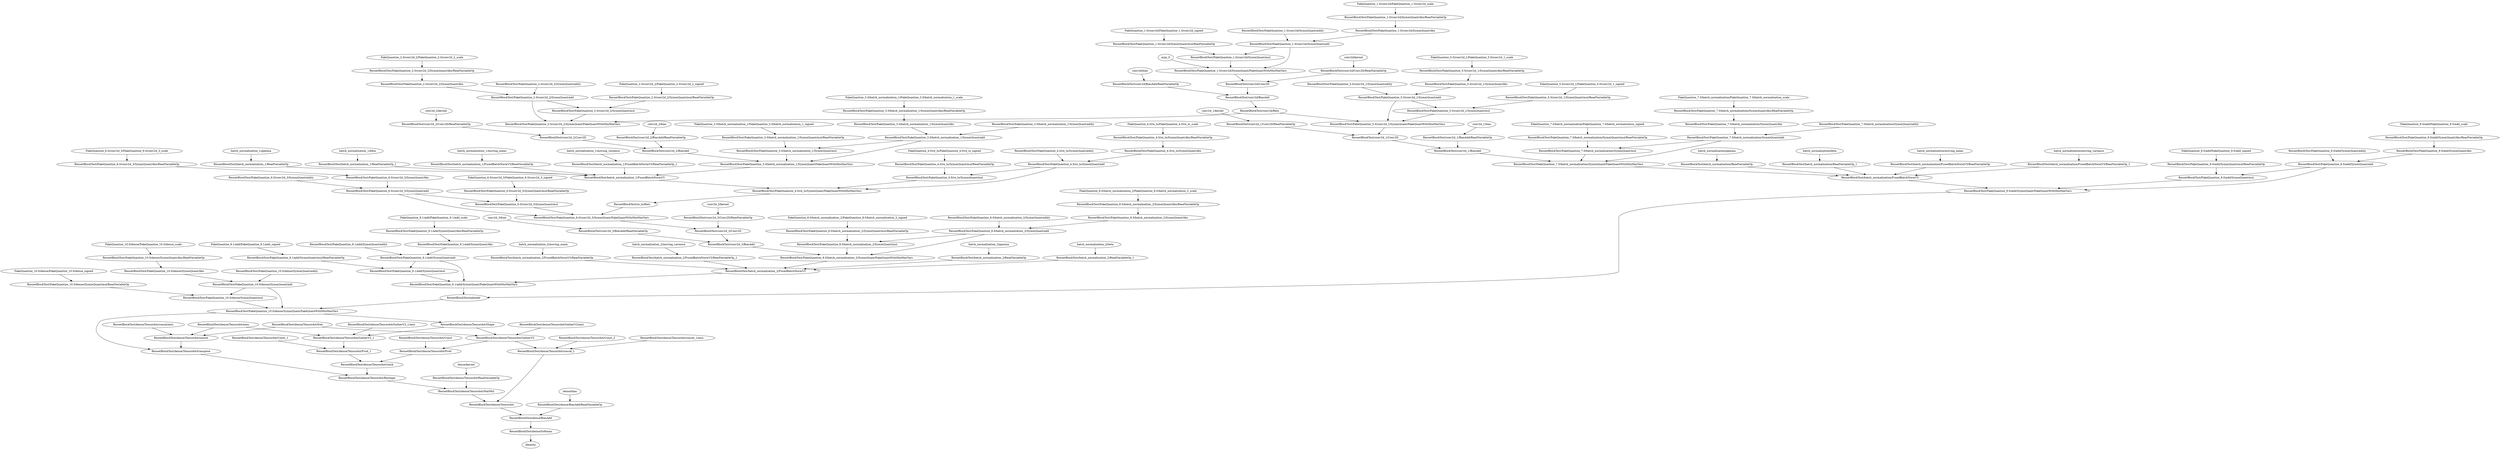 strict digraph  {
args_0 [op=Placeholder];
"FakeQuantize_1.0/conv2d/FakeQuantize_1.0/conv2d_scale" [op=Placeholder];
"ResnetBlockTest/FakeQuantize_1.0/conv2d/SymmQuant/Abs/ReadVariableOp" [op=ReadVariableOp];
"ResnetBlockTest/FakeQuantize_1.0/conv2d/SymmQuant/Abs" [op=Abs];
"ResnetBlockTest/FakeQuantize_1.0/conv2d/SymmQuant/add/y" [op=Const];
"ResnetBlockTest/FakeQuantize_1.0/conv2d/SymmQuant/add" [op=AddV2];
"FakeQuantize_1.0/conv2d/FakeQuantize_1.0/conv2d_signed" [op=Placeholder];
"ResnetBlockTest/FakeQuantize_1.0/conv2d/SymmQuant/mul/ReadVariableOp" [op=ReadVariableOp];
"ResnetBlockTest/FakeQuantize_1.0/conv2d/SymmQuant/mul" [op=Mul];
"ResnetBlockTest/FakeQuantize_1.0/conv2d/SymmQuant/FakeQuantWithMinMaxVars" [op=FakeQuantWithMinMaxVars];
"conv2d/kernel" [op=Placeholder];
"ResnetBlockTest/conv2d/Conv2D/ReadVariableOp" [op=ReadVariableOp];
"ResnetBlockTest/conv2d/Conv2D" [op=Conv2D];
"conv2d/bias" [op=Placeholder];
"ResnetBlockTest/conv2d/BiasAdd/ReadVariableOp" [op=ReadVariableOp];
"ResnetBlockTest/conv2d/BiasAdd" [op=BiasAdd];
"ResnetBlockTest/conv2d/Relu" [op=Relu];
"FakeQuantize_2.0/conv2d_2/FakeQuantize_2.0/conv2d_2_scale" [op=Placeholder];
"ResnetBlockTest/FakeQuantize_2.0/conv2d_2/SymmQuant/Abs/ReadVariableOp" [op=ReadVariableOp];
"ResnetBlockTest/FakeQuantize_2.0/conv2d_2/SymmQuant/Abs" [op=Abs];
"ResnetBlockTest/FakeQuantize_2.0/conv2d_2/SymmQuant/add/y" [op=Const];
"ResnetBlockTest/FakeQuantize_2.0/conv2d_2/SymmQuant/add" [op=AddV2];
"FakeQuantize_2.0/conv2d_2/FakeQuantize_2.0/conv2d_2_signed" [op=Placeholder];
"ResnetBlockTest/FakeQuantize_2.0/conv2d_2/SymmQuant/mul/ReadVariableOp" [op=ReadVariableOp];
"ResnetBlockTest/FakeQuantize_2.0/conv2d_2/SymmQuant/mul" [op=Mul];
"ResnetBlockTest/FakeQuantize_2.0/conv2d_2/SymmQuant/FakeQuantWithMinMaxVars" [op=FakeQuantWithMinMaxVars];
"conv2d_2/kernel" [op=Placeholder];
"ResnetBlockTest/conv2d_2/Conv2D/ReadVariableOp" [op=ReadVariableOp];
"ResnetBlockTest/conv2d_2/Conv2D" [op=Conv2D];
"conv2d_2/bias" [op=Placeholder];
"ResnetBlockTest/conv2d_2/BiasAdd/ReadVariableOp" [op=ReadVariableOp];
"ResnetBlockTest/conv2d_2/BiasAdd" [op=BiasAdd];
"FakeQuantize_3.0/batch_normalization_1/FakeQuantize_3.0/batch_normalization_1_scale" [op=Placeholder];
"ResnetBlockTest/FakeQuantize_3.0/batch_normalization_1/SymmQuant/Abs/ReadVariableOp" [op=ReadVariableOp];
"ResnetBlockTest/FakeQuantize_3.0/batch_normalization_1/SymmQuant/Abs" [op=Abs];
"ResnetBlockTest/FakeQuantize_3.0/batch_normalization_1/SymmQuant/add/y" [op=Const];
"ResnetBlockTest/FakeQuantize_3.0/batch_normalization_1/SymmQuant/add" [op=AddV2];
"FakeQuantize_3.0/batch_normalization_1/FakeQuantize_3.0/batch_normalization_1_signed" [op=Placeholder];
"ResnetBlockTest/FakeQuantize_3.0/batch_normalization_1/SymmQuant/mul/ReadVariableOp" [op=ReadVariableOp];
"ResnetBlockTest/FakeQuantize_3.0/batch_normalization_1/SymmQuant/mul" [op=Mul];
"ResnetBlockTest/FakeQuantize_3.0/batch_normalization_1/SymmQuant/FakeQuantWithMinMaxVars" [op=FakeQuantWithMinMaxVars];
"batch_normalization_1/gamma" [op=Placeholder];
"ResnetBlockTest/batch_normalization_1/ReadVariableOp" [op=ReadVariableOp];
"batch_normalization_1/beta" [op=Placeholder];
"ResnetBlockTest/batch_normalization_1/ReadVariableOp_1" [op=ReadVariableOp];
"batch_normalization_1/moving_mean" [op=Placeholder];
"ResnetBlockTest/batch_normalization_1/FusedBatchNormV3/ReadVariableOp" [op=ReadVariableOp];
"batch_normalization_1/moving_variance" [op=Placeholder];
"ResnetBlockTest/batch_normalization_1/FusedBatchNormV3/ReadVariableOp_1" [op=ReadVariableOp];
"ResnetBlockTest/batch_normalization_1/FusedBatchNormV3" [op=FusedBatchNormV3];
"FakeQuantize_4.0/re_lu/FakeQuantize_4.0/re_lu_scale" [op=Placeholder];
"ResnetBlockTest/FakeQuantize_4.0/re_lu/SymmQuant/Abs/ReadVariableOp" [op=ReadVariableOp];
"ResnetBlockTest/FakeQuantize_4.0/re_lu/SymmQuant/Abs" [op=Abs];
"ResnetBlockTest/FakeQuantize_4.0/re_lu/SymmQuant/add/y" [op=Const];
"ResnetBlockTest/FakeQuantize_4.0/re_lu/SymmQuant/add" [op=AddV2];
"FakeQuantize_4.0/re_lu/FakeQuantize_4.0/re_lu_signed" [op=Placeholder];
"ResnetBlockTest/FakeQuantize_4.0/re_lu/SymmQuant/mul/ReadVariableOp" [op=ReadVariableOp];
"ResnetBlockTest/FakeQuantize_4.0/re_lu/SymmQuant/mul" [op=Mul];
"ResnetBlockTest/FakeQuantize_4.0/re_lu/SymmQuant/FakeQuantWithMinMaxVars" [op=FakeQuantWithMinMaxVars];
"ResnetBlockTest/re_lu/Relu" [op=Relu];
"FakeQuantize_6.0/conv2d_3/FakeQuantize_6.0/conv2d_3_scale" [op=Placeholder];
"ResnetBlockTest/FakeQuantize_6.0/conv2d_3/SymmQuant/Abs/ReadVariableOp" [op=ReadVariableOp];
"ResnetBlockTest/FakeQuantize_6.0/conv2d_3/SymmQuant/Abs" [op=Abs];
"ResnetBlockTest/FakeQuantize_6.0/conv2d_3/SymmQuant/add/y" [op=Const];
"ResnetBlockTest/FakeQuantize_6.0/conv2d_3/SymmQuant/add" [op=AddV2];
"FakeQuantize_6.0/conv2d_3/FakeQuantize_6.0/conv2d_3_signed" [op=Placeholder];
"ResnetBlockTest/FakeQuantize_6.0/conv2d_3/SymmQuant/mul/ReadVariableOp" [op=ReadVariableOp];
"ResnetBlockTest/FakeQuantize_6.0/conv2d_3/SymmQuant/mul" [op=Mul];
"ResnetBlockTest/FakeQuantize_6.0/conv2d_3/SymmQuant/FakeQuantWithMinMaxVars" [op=FakeQuantWithMinMaxVars];
"FakeQuantize_5.0/conv2d_1/FakeQuantize_5.0/conv2d_1_scale" [op=Placeholder];
"ResnetBlockTest/FakeQuantize_5.0/conv2d_1/SymmQuant/Abs/ReadVariableOp" [op=ReadVariableOp];
"ResnetBlockTest/FakeQuantize_5.0/conv2d_1/SymmQuant/Abs" [op=Abs];
"ResnetBlockTest/FakeQuantize_5.0/conv2d_1/SymmQuant/add/y" [op=Const];
"ResnetBlockTest/FakeQuantize_5.0/conv2d_1/SymmQuant/add" [op=AddV2];
"FakeQuantize_5.0/conv2d_1/FakeQuantize_5.0/conv2d_1_signed" [op=Placeholder];
"ResnetBlockTest/FakeQuantize_5.0/conv2d_1/SymmQuant/mul/ReadVariableOp" [op=ReadVariableOp];
"ResnetBlockTest/FakeQuantize_5.0/conv2d_1/SymmQuant/mul" [op=Mul];
"ResnetBlockTest/FakeQuantize_5.0/conv2d_1/SymmQuant/FakeQuantWithMinMaxVars" [op=FakeQuantWithMinMaxVars];
"conv2d_3/kernel" [op=Placeholder];
"ResnetBlockTest/conv2d_3/Conv2D/ReadVariableOp" [op=ReadVariableOp];
"ResnetBlockTest/conv2d_3/Conv2D" [op=Conv2D];
"conv2d_3/bias" [op=Placeholder];
"ResnetBlockTest/conv2d_3/BiasAdd/ReadVariableOp" [op=ReadVariableOp];
"ResnetBlockTest/conv2d_3/BiasAdd" [op=BiasAdd];
"conv2d_1/kernel" [op=Placeholder];
"ResnetBlockTest/conv2d_1/Conv2D/ReadVariableOp" [op=ReadVariableOp];
"ResnetBlockTest/conv2d_1/Conv2D" [op=Conv2D];
"conv2d_1/bias" [op=Placeholder];
"ResnetBlockTest/conv2d_1/BiasAdd/ReadVariableOp" [op=ReadVariableOp];
"ResnetBlockTest/conv2d_1/BiasAdd" [op=BiasAdd];
"FakeQuantize_8.0/batch_normalization_2/FakeQuantize_8.0/batch_normalization_2_scale" [op=Placeholder];
"ResnetBlockTest/FakeQuantize_8.0/batch_normalization_2/SymmQuant/Abs/ReadVariableOp" [op=ReadVariableOp];
"ResnetBlockTest/FakeQuantize_8.0/batch_normalization_2/SymmQuant/Abs" [op=Abs];
"ResnetBlockTest/FakeQuantize_8.0/batch_normalization_2/SymmQuant/add/y" [op=Const];
"ResnetBlockTest/FakeQuantize_8.0/batch_normalization_2/SymmQuant/add" [op=AddV2];
"FakeQuantize_8.0/batch_normalization_2/FakeQuantize_8.0/batch_normalization_2_signed" [op=Placeholder];
"ResnetBlockTest/FakeQuantize_8.0/batch_normalization_2/SymmQuant/mul/ReadVariableOp" [op=ReadVariableOp];
"ResnetBlockTest/FakeQuantize_8.0/batch_normalization_2/SymmQuant/mul" [op=Mul];
"ResnetBlockTest/FakeQuantize_8.0/batch_normalization_2/SymmQuant/FakeQuantWithMinMaxVars" [op=FakeQuantWithMinMaxVars];
"FakeQuantize_7.0/batch_normalization/FakeQuantize_7.0/batch_normalization_scale" [op=Placeholder];
"ResnetBlockTest/FakeQuantize_7.0/batch_normalization/SymmQuant/Abs/ReadVariableOp" [op=ReadVariableOp];
"ResnetBlockTest/FakeQuantize_7.0/batch_normalization/SymmQuant/Abs" [op=Abs];
"ResnetBlockTest/FakeQuantize_7.0/batch_normalization/SymmQuant/add/y" [op=Const];
"ResnetBlockTest/FakeQuantize_7.0/batch_normalization/SymmQuant/add" [op=AddV2];
"FakeQuantize_7.0/batch_normalization/FakeQuantize_7.0/batch_normalization_signed" [op=Placeholder];
"ResnetBlockTest/FakeQuantize_7.0/batch_normalization/SymmQuant/mul/ReadVariableOp" [op=ReadVariableOp];
"ResnetBlockTest/FakeQuantize_7.0/batch_normalization/SymmQuant/mul" [op=Mul];
"ResnetBlockTest/FakeQuantize_7.0/batch_normalization/SymmQuant/FakeQuantWithMinMaxVars" [op=FakeQuantWithMinMaxVars];
"batch_normalization_2/gamma" [op=Placeholder];
"ResnetBlockTest/batch_normalization_2/ReadVariableOp" [op=ReadVariableOp];
"batch_normalization_2/beta" [op=Placeholder];
"ResnetBlockTest/batch_normalization_2/ReadVariableOp_1" [op=ReadVariableOp];
"batch_normalization_2/moving_mean" [op=Placeholder];
"ResnetBlockTest/batch_normalization_2/FusedBatchNormV3/ReadVariableOp" [op=ReadVariableOp];
"batch_normalization_2/moving_variance" [op=Placeholder];
"ResnetBlockTest/batch_normalization_2/FusedBatchNormV3/ReadVariableOp_1" [op=ReadVariableOp];
"ResnetBlockTest/batch_normalization_2/FusedBatchNormV3" [op=FusedBatchNormV3];
"batch_normalization/gamma" [op=Placeholder];
"ResnetBlockTest/batch_normalization/ReadVariableOp" [op=ReadVariableOp];
"batch_normalization/beta" [op=Placeholder];
"ResnetBlockTest/batch_normalization/ReadVariableOp_1" [op=ReadVariableOp];
"batch_normalization/moving_mean" [op=Placeholder];
"ResnetBlockTest/batch_normalization/FusedBatchNormV3/ReadVariableOp" [op=ReadVariableOp];
"batch_normalization/moving_variance" [op=Placeholder];
"ResnetBlockTest/batch_normalization/FusedBatchNormV3/ReadVariableOp_1" [op=ReadVariableOp];
"ResnetBlockTest/batch_normalization/FusedBatchNormV3" [op=FusedBatchNormV3];
"FakeQuantize_9.0/add/FakeQuantize_9.0/add_scale" [op=Placeholder];
"ResnetBlockTest/FakeQuantize_9.0/add/SymmQuant/Abs/ReadVariableOp" [op=ReadVariableOp];
"ResnetBlockTest/FakeQuantize_9.0/add/SymmQuant/Abs" [op=Abs];
"ResnetBlockTest/FakeQuantize_9.0/add/SymmQuant/add/y" [op=Const];
"ResnetBlockTest/FakeQuantize_9.0/add/SymmQuant/add" [op=AddV2];
"FakeQuantize_9.0/add/FakeQuantize_9.0/add_signed" [op=Placeholder];
"ResnetBlockTest/FakeQuantize_9.0/add/SymmQuant/mul/ReadVariableOp" [op=ReadVariableOp];
"ResnetBlockTest/FakeQuantize_9.0/add/SymmQuant/mul" [op=Mul];
"ResnetBlockTest/FakeQuantize_9.0/add/SymmQuant/FakeQuantWithMinMaxVars" [op=FakeQuantWithMinMaxVars];
"FakeQuantize_9.1/add/FakeQuantize_9.1/add_scale" [op=Placeholder];
"ResnetBlockTest/FakeQuantize_9.1/add/SymmQuant/Abs/ReadVariableOp" [op=ReadVariableOp];
"ResnetBlockTest/FakeQuantize_9.1/add/SymmQuant/Abs" [op=Abs];
"ResnetBlockTest/FakeQuantize_9.1/add/SymmQuant/add/y" [op=Const];
"ResnetBlockTest/FakeQuantize_9.1/add/SymmQuant/add" [op=AddV2];
"FakeQuantize_9.1/add/FakeQuantize_9.1/add_signed" [op=Placeholder];
"ResnetBlockTest/FakeQuantize_9.1/add/SymmQuant/mul/ReadVariableOp" [op=ReadVariableOp];
"ResnetBlockTest/FakeQuantize_9.1/add/SymmQuant/mul" [op=Mul];
"ResnetBlockTest/FakeQuantize_9.1/add/SymmQuant/FakeQuantWithMinMaxVars" [op=FakeQuantWithMinMaxVars];
"ResnetBlockTest/add/add" [op=AddV2];
"FakeQuantize_10.0/dense/FakeQuantize_10.0/dense_scale" [op=Placeholder];
"ResnetBlockTest/FakeQuantize_10.0/dense/SymmQuant/Abs/ReadVariableOp" [op=ReadVariableOp];
"ResnetBlockTest/FakeQuantize_10.0/dense/SymmQuant/Abs" [op=Abs];
"ResnetBlockTest/FakeQuantize_10.0/dense/SymmQuant/add/y" [op=Const];
"ResnetBlockTest/FakeQuantize_10.0/dense/SymmQuant/add" [op=AddV2];
"FakeQuantize_10.0/dense/FakeQuantize_10.0/dense_signed" [op=Placeholder];
"ResnetBlockTest/FakeQuantize_10.0/dense/SymmQuant/mul/ReadVariableOp" [op=ReadVariableOp];
"ResnetBlockTest/FakeQuantize_10.0/dense/SymmQuant/mul" [op=Mul];
"ResnetBlockTest/FakeQuantize_10.0/dense/SymmQuant/FakeQuantWithMinMaxVars" [op=FakeQuantWithMinMaxVars];
"dense/kernel" [op=Placeholder];
"ResnetBlockTest/dense/Tensordot/ReadVariableOp" [op=ReadVariableOp];
"ResnetBlockTest/dense/Tensordot/axes" [op=Const];
"ResnetBlockTest/dense/Tensordot/free" [op=Const];
"ResnetBlockTest/dense/Tensordot/Shape" [op=Shape];
"ResnetBlockTest/dense/Tensordot/GatherV2/axis" [op=Const];
"ResnetBlockTest/dense/Tensordot/GatherV2" [op=GatherV2];
"ResnetBlockTest/dense/Tensordot/GatherV2_1/axis" [op=Const];
"ResnetBlockTest/dense/Tensordot/GatherV2_1" [op=GatherV2];
"ResnetBlockTest/dense/Tensordot/Const" [op=Const];
"ResnetBlockTest/dense/Tensordot/Prod" [op=Prod];
"ResnetBlockTest/dense/Tensordot/Const_1" [op=Const];
"ResnetBlockTest/dense/Tensordot/Prod_1" [op=Prod];
"ResnetBlockTest/dense/Tensordot/concat/axis" [op=Const];
"ResnetBlockTest/dense/Tensordot/concat" [op=ConcatV2];
"ResnetBlockTest/dense/Tensordot/stack" [op=Pack];
"ResnetBlockTest/dense/Tensordot/transpose" [op=Transpose];
"ResnetBlockTest/dense/Tensordot/Reshape" [op=Reshape];
"ResnetBlockTest/dense/Tensordot/MatMul" [op=MatMul];
"ResnetBlockTest/dense/Tensordot/Const_2" [op=Const];
"ResnetBlockTest/dense/Tensordot/concat_1/axis" [op=Const];
"ResnetBlockTest/dense/Tensordot/concat_1" [op=ConcatV2];
"ResnetBlockTest/dense/Tensordot" [op=Reshape];
"dense/bias" [op=Placeholder];
"ResnetBlockTest/dense/BiasAdd/ReadVariableOp" [op=ReadVariableOp];
"ResnetBlockTest/dense/BiasAdd" [op=BiasAdd];
"ResnetBlockTest/dense/Softmax" [op=Softmax];
Identity [op=Identity];
args_0 -> "ResnetBlockTest/FakeQuantize_1.0/conv2d/SymmQuant/FakeQuantWithMinMaxVars";
"FakeQuantize_1.0/conv2d/FakeQuantize_1.0/conv2d_scale" -> "ResnetBlockTest/FakeQuantize_1.0/conv2d/SymmQuant/Abs/ReadVariableOp";
"ResnetBlockTest/FakeQuantize_1.0/conv2d/SymmQuant/Abs/ReadVariableOp" -> "ResnetBlockTest/FakeQuantize_1.0/conv2d/SymmQuant/Abs";
"ResnetBlockTest/FakeQuantize_1.0/conv2d/SymmQuant/Abs" -> "ResnetBlockTest/FakeQuantize_1.0/conv2d/SymmQuant/add";
"ResnetBlockTest/FakeQuantize_1.0/conv2d/SymmQuant/add/y" -> "ResnetBlockTest/FakeQuantize_1.0/conv2d/SymmQuant/add";
"ResnetBlockTest/FakeQuantize_1.0/conv2d/SymmQuant/add" -> "ResnetBlockTest/FakeQuantize_1.0/conv2d/SymmQuant/mul";
"ResnetBlockTest/FakeQuantize_1.0/conv2d/SymmQuant/add" -> "ResnetBlockTest/FakeQuantize_1.0/conv2d/SymmQuant/FakeQuantWithMinMaxVars";
"FakeQuantize_1.0/conv2d/FakeQuantize_1.0/conv2d_signed" -> "ResnetBlockTest/FakeQuantize_1.0/conv2d/SymmQuant/mul/ReadVariableOp";
"ResnetBlockTest/FakeQuantize_1.0/conv2d/SymmQuant/mul/ReadVariableOp" -> "ResnetBlockTest/FakeQuantize_1.0/conv2d/SymmQuant/mul";
"ResnetBlockTest/FakeQuantize_1.0/conv2d/SymmQuant/mul" -> "ResnetBlockTest/FakeQuantize_1.0/conv2d/SymmQuant/FakeQuantWithMinMaxVars";
"ResnetBlockTest/FakeQuantize_1.0/conv2d/SymmQuant/FakeQuantWithMinMaxVars" -> "ResnetBlockTest/conv2d/Conv2D";
"conv2d/kernel" -> "ResnetBlockTest/conv2d/Conv2D/ReadVariableOp";
"ResnetBlockTest/conv2d/Conv2D/ReadVariableOp" -> "ResnetBlockTest/conv2d/Conv2D";
"ResnetBlockTest/conv2d/Conv2D" -> "ResnetBlockTest/conv2d/BiasAdd";
"conv2d/bias" -> "ResnetBlockTest/conv2d/BiasAdd/ReadVariableOp";
"ResnetBlockTest/conv2d/BiasAdd/ReadVariableOp" -> "ResnetBlockTest/conv2d/BiasAdd";
"ResnetBlockTest/conv2d/BiasAdd" -> "ResnetBlockTest/conv2d/Relu";
"ResnetBlockTest/conv2d/Relu" -> "ResnetBlockTest/FakeQuantize_2.0/conv2d_2/SymmQuant/FakeQuantWithMinMaxVars";
"ResnetBlockTest/conv2d/Relu" -> "ResnetBlockTest/FakeQuantize_5.0/conv2d_1/SymmQuant/FakeQuantWithMinMaxVars";
"FakeQuantize_2.0/conv2d_2/FakeQuantize_2.0/conv2d_2_scale" -> "ResnetBlockTest/FakeQuantize_2.0/conv2d_2/SymmQuant/Abs/ReadVariableOp";
"ResnetBlockTest/FakeQuantize_2.0/conv2d_2/SymmQuant/Abs/ReadVariableOp" -> "ResnetBlockTest/FakeQuantize_2.0/conv2d_2/SymmQuant/Abs";
"ResnetBlockTest/FakeQuantize_2.0/conv2d_2/SymmQuant/Abs" -> "ResnetBlockTest/FakeQuantize_2.0/conv2d_2/SymmQuant/add";
"ResnetBlockTest/FakeQuantize_2.0/conv2d_2/SymmQuant/add/y" -> "ResnetBlockTest/FakeQuantize_2.0/conv2d_2/SymmQuant/add";
"ResnetBlockTest/FakeQuantize_2.0/conv2d_2/SymmQuant/add" -> "ResnetBlockTest/FakeQuantize_2.0/conv2d_2/SymmQuant/mul";
"ResnetBlockTest/FakeQuantize_2.0/conv2d_2/SymmQuant/add" -> "ResnetBlockTest/FakeQuantize_2.0/conv2d_2/SymmQuant/FakeQuantWithMinMaxVars";
"FakeQuantize_2.0/conv2d_2/FakeQuantize_2.0/conv2d_2_signed" -> "ResnetBlockTest/FakeQuantize_2.0/conv2d_2/SymmQuant/mul/ReadVariableOp";
"ResnetBlockTest/FakeQuantize_2.0/conv2d_2/SymmQuant/mul/ReadVariableOp" -> "ResnetBlockTest/FakeQuantize_2.0/conv2d_2/SymmQuant/mul";
"ResnetBlockTest/FakeQuantize_2.0/conv2d_2/SymmQuant/mul" -> "ResnetBlockTest/FakeQuantize_2.0/conv2d_2/SymmQuant/FakeQuantWithMinMaxVars";
"ResnetBlockTest/FakeQuantize_2.0/conv2d_2/SymmQuant/FakeQuantWithMinMaxVars" -> "ResnetBlockTest/conv2d_2/Conv2D";
"conv2d_2/kernel" -> "ResnetBlockTest/conv2d_2/Conv2D/ReadVariableOp";
"ResnetBlockTest/conv2d_2/Conv2D/ReadVariableOp" -> "ResnetBlockTest/conv2d_2/Conv2D";
"ResnetBlockTest/conv2d_2/Conv2D" -> "ResnetBlockTest/conv2d_2/BiasAdd";
"conv2d_2/bias" -> "ResnetBlockTest/conv2d_2/BiasAdd/ReadVariableOp";
"ResnetBlockTest/conv2d_2/BiasAdd/ReadVariableOp" -> "ResnetBlockTest/conv2d_2/BiasAdd";
"ResnetBlockTest/conv2d_2/BiasAdd" -> "ResnetBlockTest/FakeQuantize_3.0/batch_normalization_1/SymmQuant/FakeQuantWithMinMaxVars";
"FakeQuantize_3.0/batch_normalization_1/FakeQuantize_3.0/batch_normalization_1_scale" -> "ResnetBlockTest/FakeQuantize_3.0/batch_normalization_1/SymmQuant/Abs/ReadVariableOp";
"ResnetBlockTest/FakeQuantize_3.0/batch_normalization_1/SymmQuant/Abs/ReadVariableOp" -> "ResnetBlockTest/FakeQuantize_3.0/batch_normalization_1/SymmQuant/Abs";
"ResnetBlockTest/FakeQuantize_3.0/batch_normalization_1/SymmQuant/Abs" -> "ResnetBlockTest/FakeQuantize_3.0/batch_normalization_1/SymmQuant/add";
"ResnetBlockTest/FakeQuantize_3.0/batch_normalization_1/SymmQuant/add/y" -> "ResnetBlockTest/FakeQuantize_3.0/batch_normalization_1/SymmQuant/add";
"ResnetBlockTest/FakeQuantize_3.0/batch_normalization_1/SymmQuant/add" -> "ResnetBlockTest/FakeQuantize_3.0/batch_normalization_1/SymmQuant/mul";
"ResnetBlockTest/FakeQuantize_3.0/batch_normalization_1/SymmQuant/add" -> "ResnetBlockTest/FakeQuantize_3.0/batch_normalization_1/SymmQuant/FakeQuantWithMinMaxVars";
"FakeQuantize_3.0/batch_normalization_1/FakeQuantize_3.0/batch_normalization_1_signed" -> "ResnetBlockTest/FakeQuantize_3.0/batch_normalization_1/SymmQuant/mul/ReadVariableOp";
"ResnetBlockTest/FakeQuantize_3.0/batch_normalization_1/SymmQuant/mul/ReadVariableOp" -> "ResnetBlockTest/FakeQuantize_3.0/batch_normalization_1/SymmQuant/mul";
"ResnetBlockTest/FakeQuantize_3.0/batch_normalization_1/SymmQuant/mul" -> "ResnetBlockTest/FakeQuantize_3.0/batch_normalization_1/SymmQuant/FakeQuantWithMinMaxVars";
"ResnetBlockTest/FakeQuantize_3.0/batch_normalization_1/SymmQuant/FakeQuantWithMinMaxVars" -> "ResnetBlockTest/batch_normalization_1/FusedBatchNormV3";
"batch_normalization_1/gamma" -> "ResnetBlockTest/batch_normalization_1/ReadVariableOp";
"ResnetBlockTest/batch_normalization_1/ReadVariableOp" -> "ResnetBlockTest/batch_normalization_1/FusedBatchNormV3";
"batch_normalization_1/beta" -> "ResnetBlockTest/batch_normalization_1/ReadVariableOp_1";
"ResnetBlockTest/batch_normalization_1/ReadVariableOp_1" -> "ResnetBlockTest/batch_normalization_1/FusedBatchNormV3";
"batch_normalization_1/moving_mean" -> "ResnetBlockTest/batch_normalization_1/FusedBatchNormV3/ReadVariableOp";
"ResnetBlockTest/batch_normalization_1/FusedBatchNormV3/ReadVariableOp" -> "ResnetBlockTest/batch_normalization_1/FusedBatchNormV3";
"batch_normalization_1/moving_variance" -> "ResnetBlockTest/batch_normalization_1/FusedBatchNormV3/ReadVariableOp_1";
"ResnetBlockTest/batch_normalization_1/FusedBatchNormV3/ReadVariableOp_1" -> "ResnetBlockTest/batch_normalization_1/FusedBatchNormV3";
"ResnetBlockTest/batch_normalization_1/FusedBatchNormV3" -> "ResnetBlockTest/FakeQuantize_4.0/re_lu/SymmQuant/FakeQuantWithMinMaxVars";
"FakeQuantize_4.0/re_lu/FakeQuantize_4.0/re_lu_scale" -> "ResnetBlockTest/FakeQuantize_4.0/re_lu/SymmQuant/Abs/ReadVariableOp";
"ResnetBlockTest/FakeQuantize_4.0/re_lu/SymmQuant/Abs/ReadVariableOp" -> "ResnetBlockTest/FakeQuantize_4.0/re_lu/SymmQuant/Abs";
"ResnetBlockTest/FakeQuantize_4.0/re_lu/SymmQuant/Abs" -> "ResnetBlockTest/FakeQuantize_4.0/re_lu/SymmQuant/add";
"ResnetBlockTest/FakeQuantize_4.0/re_lu/SymmQuant/add/y" -> "ResnetBlockTest/FakeQuantize_4.0/re_lu/SymmQuant/add";
"ResnetBlockTest/FakeQuantize_4.0/re_lu/SymmQuant/add" -> "ResnetBlockTest/FakeQuantize_4.0/re_lu/SymmQuant/mul";
"ResnetBlockTest/FakeQuantize_4.0/re_lu/SymmQuant/add" -> "ResnetBlockTest/FakeQuantize_4.0/re_lu/SymmQuant/FakeQuantWithMinMaxVars";
"FakeQuantize_4.0/re_lu/FakeQuantize_4.0/re_lu_signed" -> "ResnetBlockTest/FakeQuantize_4.0/re_lu/SymmQuant/mul/ReadVariableOp";
"ResnetBlockTest/FakeQuantize_4.0/re_lu/SymmQuant/mul/ReadVariableOp" -> "ResnetBlockTest/FakeQuantize_4.0/re_lu/SymmQuant/mul";
"ResnetBlockTest/FakeQuantize_4.0/re_lu/SymmQuant/mul" -> "ResnetBlockTest/FakeQuantize_4.0/re_lu/SymmQuant/FakeQuantWithMinMaxVars";
"ResnetBlockTest/FakeQuantize_4.0/re_lu/SymmQuant/FakeQuantWithMinMaxVars" -> "ResnetBlockTest/re_lu/Relu";
"ResnetBlockTest/re_lu/Relu" -> "ResnetBlockTest/FakeQuantize_6.0/conv2d_3/SymmQuant/FakeQuantWithMinMaxVars";
"FakeQuantize_6.0/conv2d_3/FakeQuantize_6.0/conv2d_3_scale" -> "ResnetBlockTest/FakeQuantize_6.0/conv2d_3/SymmQuant/Abs/ReadVariableOp";
"ResnetBlockTest/FakeQuantize_6.0/conv2d_3/SymmQuant/Abs/ReadVariableOp" -> "ResnetBlockTest/FakeQuantize_6.0/conv2d_3/SymmQuant/Abs";
"ResnetBlockTest/FakeQuantize_6.0/conv2d_3/SymmQuant/Abs" -> "ResnetBlockTest/FakeQuantize_6.0/conv2d_3/SymmQuant/add";
"ResnetBlockTest/FakeQuantize_6.0/conv2d_3/SymmQuant/add/y" -> "ResnetBlockTest/FakeQuantize_6.0/conv2d_3/SymmQuant/add";
"ResnetBlockTest/FakeQuantize_6.0/conv2d_3/SymmQuant/add" -> "ResnetBlockTest/FakeQuantize_6.0/conv2d_3/SymmQuant/mul";
"ResnetBlockTest/FakeQuantize_6.0/conv2d_3/SymmQuant/add" -> "ResnetBlockTest/FakeQuantize_6.0/conv2d_3/SymmQuant/FakeQuantWithMinMaxVars";
"FakeQuantize_6.0/conv2d_3/FakeQuantize_6.0/conv2d_3_signed" -> "ResnetBlockTest/FakeQuantize_6.0/conv2d_3/SymmQuant/mul/ReadVariableOp";
"ResnetBlockTest/FakeQuantize_6.0/conv2d_3/SymmQuant/mul/ReadVariableOp" -> "ResnetBlockTest/FakeQuantize_6.0/conv2d_3/SymmQuant/mul";
"ResnetBlockTest/FakeQuantize_6.0/conv2d_3/SymmQuant/mul" -> "ResnetBlockTest/FakeQuantize_6.0/conv2d_3/SymmQuant/FakeQuantWithMinMaxVars";
"ResnetBlockTest/FakeQuantize_6.0/conv2d_3/SymmQuant/FakeQuantWithMinMaxVars" -> "ResnetBlockTest/conv2d_3/Conv2D";
"FakeQuantize_5.0/conv2d_1/FakeQuantize_5.0/conv2d_1_scale" -> "ResnetBlockTest/FakeQuantize_5.0/conv2d_1/SymmQuant/Abs/ReadVariableOp";
"ResnetBlockTest/FakeQuantize_5.0/conv2d_1/SymmQuant/Abs/ReadVariableOp" -> "ResnetBlockTest/FakeQuantize_5.0/conv2d_1/SymmQuant/Abs";
"ResnetBlockTest/FakeQuantize_5.0/conv2d_1/SymmQuant/Abs" -> "ResnetBlockTest/FakeQuantize_5.0/conv2d_1/SymmQuant/add";
"ResnetBlockTest/FakeQuantize_5.0/conv2d_1/SymmQuant/add/y" -> "ResnetBlockTest/FakeQuantize_5.0/conv2d_1/SymmQuant/add";
"ResnetBlockTest/FakeQuantize_5.0/conv2d_1/SymmQuant/add" -> "ResnetBlockTest/FakeQuantize_5.0/conv2d_1/SymmQuant/mul";
"ResnetBlockTest/FakeQuantize_5.0/conv2d_1/SymmQuant/add" -> "ResnetBlockTest/FakeQuantize_5.0/conv2d_1/SymmQuant/FakeQuantWithMinMaxVars";
"FakeQuantize_5.0/conv2d_1/FakeQuantize_5.0/conv2d_1_signed" -> "ResnetBlockTest/FakeQuantize_5.0/conv2d_1/SymmQuant/mul/ReadVariableOp";
"ResnetBlockTest/FakeQuantize_5.0/conv2d_1/SymmQuant/mul/ReadVariableOp" -> "ResnetBlockTest/FakeQuantize_5.0/conv2d_1/SymmQuant/mul";
"ResnetBlockTest/FakeQuantize_5.0/conv2d_1/SymmQuant/mul" -> "ResnetBlockTest/FakeQuantize_5.0/conv2d_1/SymmQuant/FakeQuantWithMinMaxVars";
"ResnetBlockTest/FakeQuantize_5.0/conv2d_1/SymmQuant/FakeQuantWithMinMaxVars" -> "ResnetBlockTest/conv2d_1/Conv2D";
"conv2d_3/kernel" -> "ResnetBlockTest/conv2d_3/Conv2D/ReadVariableOp";
"ResnetBlockTest/conv2d_3/Conv2D/ReadVariableOp" -> "ResnetBlockTest/conv2d_3/Conv2D";
"ResnetBlockTest/conv2d_3/Conv2D" -> "ResnetBlockTest/conv2d_3/BiasAdd";
"conv2d_3/bias" -> "ResnetBlockTest/conv2d_3/BiasAdd/ReadVariableOp";
"ResnetBlockTest/conv2d_3/BiasAdd/ReadVariableOp" -> "ResnetBlockTest/conv2d_3/BiasAdd";
"ResnetBlockTest/conv2d_3/BiasAdd" -> "ResnetBlockTest/FakeQuantize_8.0/batch_normalization_2/SymmQuant/FakeQuantWithMinMaxVars";
"conv2d_1/kernel" -> "ResnetBlockTest/conv2d_1/Conv2D/ReadVariableOp";
"ResnetBlockTest/conv2d_1/Conv2D/ReadVariableOp" -> "ResnetBlockTest/conv2d_1/Conv2D";
"ResnetBlockTest/conv2d_1/Conv2D" -> "ResnetBlockTest/conv2d_1/BiasAdd";
"conv2d_1/bias" -> "ResnetBlockTest/conv2d_1/BiasAdd/ReadVariableOp";
"ResnetBlockTest/conv2d_1/BiasAdd/ReadVariableOp" -> "ResnetBlockTest/conv2d_1/BiasAdd";
"ResnetBlockTest/conv2d_1/BiasAdd" -> "ResnetBlockTest/FakeQuantize_7.0/batch_normalization/SymmQuant/FakeQuantWithMinMaxVars";
"FakeQuantize_8.0/batch_normalization_2/FakeQuantize_8.0/batch_normalization_2_scale" -> "ResnetBlockTest/FakeQuantize_8.0/batch_normalization_2/SymmQuant/Abs/ReadVariableOp";
"ResnetBlockTest/FakeQuantize_8.0/batch_normalization_2/SymmQuant/Abs/ReadVariableOp" -> "ResnetBlockTest/FakeQuantize_8.0/batch_normalization_2/SymmQuant/Abs";
"ResnetBlockTest/FakeQuantize_8.0/batch_normalization_2/SymmQuant/Abs" -> "ResnetBlockTest/FakeQuantize_8.0/batch_normalization_2/SymmQuant/add";
"ResnetBlockTest/FakeQuantize_8.0/batch_normalization_2/SymmQuant/add/y" -> "ResnetBlockTest/FakeQuantize_8.0/batch_normalization_2/SymmQuant/add";
"ResnetBlockTest/FakeQuantize_8.0/batch_normalization_2/SymmQuant/add" -> "ResnetBlockTest/FakeQuantize_8.0/batch_normalization_2/SymmQuant/mul";
"ResnetBlockTest/FakeQuantize_8.0/batch_normalization_2/SymmQuant/add" -> "ResnetBlockTest/FakeQuantize_8.0/batch_normalization_2/SymmQuant/FakeQuantWithMinMaxVars";
"FakeQuantize_8.0/batch_normalization_2/FakeQuantize_8.0/batch_normalization_2_signed" -> "ResnetBlockTest/FakeQuantize_8.0/batch_normalization_2/SymmQuant/mul/ReadVariableOp";
"ResnetBlockTest/FakeQuantize_8.0/batch_normalization_2/SymmQuant/mul/ReadVariableOp" -> "ResnetBlockTest/FakeQuantize_8.0/batch_normalization_2/SymmQuant/mul";
"ResnetBlockTest/FakeQuantize_8.0/batch_normalization_2/SymmQuant/mul" -> "ResnetBlockTest/FakeQuantize_8.0/batch_normalization_2/SymmQuant/FakeQuantWithMinMaxVars";
"ResnetBlockTest/FakeQuantize_8.0/batch_normalization_2/SymmQuant/FakeQuantWithMinMaxVars" -> "ResnetBlockTest/batch_normalization_2/FusedBatchNormV3";
"FakeQuantize_7.0/batch_normalization/FakeQuantize_7.0/batch_normalization_scale" -> "ResnetBlockTest/FakeQuantize_7.0/batch_normalization/SymmQuant/Abs/ReadVariableOp";
"ResnetBlockTest/FakeQuantize_7.0/batch_normalization/SymmQuant/Abs/ReadVariableOp" -> "ResnetBlockTest/FakeQuantize_7.0/batch_normalization/SymmQuant/Abs";
"ResnetBlockTest/FakeQuantize_7.0/batch_normalization/SymmQuant/Abs" -> "ResnetBlockTest/FakeQuantize_7.0/batch_normalization/SymmQuant/add";
"ResnetBlockTest/FakeQuantize_7.0/batch_normalization/SymmQuant/add/y" -> "ResnetBlockTest/FakeQuantize_7.0/batch_normalization/SymmQuant/add";
"ResnetBlockTest/FakeQuantize_7.0/batch_normalization/SymmQuant/add" -> "ResnetBlockTest/FakeQuantize_7.0/batch_normalization/SymmQuant/mul";
"ResnetBlockTest/FakeQuantize_7.0/batch_normalization/SymmQuant/add" -> "ResnetBlockTest/FakeQuantize_7.0/batch_normalization/SymmQuant/FakeQuantWithMinMaxVars";
"FakeQuantize_7.0/batch_normalization/FakeQuantize_7.0/batch_normalization_signed" -> "ResnetBlockTest/FakeQuantize_7.0/batch_normalization/SymmQuant/mul/ReadVariableOp";
"ResnetBlockTest/FakeQuantize_7.0/batch_normalization/SymmQuant/mul/ReadVariableOp" -> "ResnetBlockTest/FakeQuantize_7.0/batch_normalization/SymmQuant/mul";
"ResnetBlockTest/FakeQuantize_7.0/batch_normalization/SymmQuant/mul" -> "ResnetBlockTest/FakeQuantize_7.0/batch_normalization/SymmQuant/FakeQuantWithMinMaxVars";
"ResnetBlockTest/FakeQuantize_7.0/batch_normalization/SymmQuant/FakeQuantWithMinMaxVars" -> "ResnetBlockTest/batch_normalization/FusedBatchNormV3";
"batch_normalization_2/gamma" -> "ResnetBlockTest/batch_normalization_2/ReadVariableOp";
"ResnetBlockTest/batch_normalization_2/ReadVariableOp" -> "ResnetBlockTest/batch_normalization_2/FusedBatchNormV3";
"batch_normalization_2/beta" -> "ResnetBlockTest/batch_normalization_2/ReadVariableOp_1";
"ResnetBlockTest/batch_normalization_2/ReadVariableOp_1" -> "ResnetBlockTest/batch_normalization_2/FusedBatchNormV3";
"batch_normalization_2/moving_mean" -> "ResnetBlockTest/batch_normalization_2/FusedBatchNormV3/ReadVariableOp";
"ResnetBlockTest/batch_normalization_2/FusedBatchNormV3/ReadVariableOp" -> "ResnetBlockTest/batch_normalization_2/FusedBatchNormV3";
"batch_normalization_2/moving_variance" -> "ResnetBlockTest/batch_normalization_2/FusedBatchNormV3/ReadVariableOp_1";
"ResnetBlockTest/batch_normalization_2/FusedBatchNormV3/ReadVariableOp_1" -> "ResnetBlockTest/batch_normalization_2/FusedBatchNormV3";
"ResnetBlockTest/batch_normalization_2/FusedBatchNormV3" -> "ResnetBlockTest/FakeQuantize_9.1/add/SymmQuant/FakeQuantWithMinMaxVars";
"batch_normalization/gamma" -> "ResnetBlockTest/batch_normalization/ReadVariableOp";
"ResnetBlockTest/batch_normalization/ReadVariableOp" -> "ResnetBlockTest/batch_normalization/FusedBatchNormV3";
"batch_normalization/beta" -> "ResnetBlockTest/batch_normalization/ReadVariableOp_1";
"ResnetBlockTest/batch_normalization/ReadVariableOp_1" -> "ResnetBlockTest/batch_normalization/FusedBatchNormV3";
"batch_normalization/moving_mean" -> "ResnetBlockTest/batch_normalization/FusedBatchNormV3/ReadVariableOp";
"ResnetBlockTest/batch_normalization/FusedBatchNormV3/ReadVariableOp" -> "ResnetBlockTest/batch_normalization/FusedBatchNormV3";
"batch_normalization/moving_variance" -> "ResnetBlockTest/batch_normalization/FusedBatchNormV3/ReadVariableOp_1";
"ResnetBlockTest/batch_normalization/FusedBatchNormV3/ReadVariableOp_1" -> "ResnetBlockTest/batch_normalization/FusedBatchNormV3";
"ResnetBlockTest/batch_normalization/FusedBatchNormV3" -> "ResnetBlockTest/FakeQuantize_9.0/add/SymmQuant/FakeQuantWithMinMaxVars";
"FakeQuantize_9.0/add/FakeQuantize_9.0/add_scale" -> "ResnetBlockTest/FakeQuantize_9.0/add/SymmQuant/Abs/ReadVariableOp";
"ResnetBlockTest/FakeQuantize_9.0/add/SymmQuant/Abs/ReadVariableOp" -> "ResnetBlockTest/FakeQuantize_9.0/add/SymmQuant/Abs";
"ResnetBlockTest/FakeQuantize_9.0/add/SymmQuant/Abs" -> "ResnetBlockTest/FakeQuantize_9.0/add/SymmQuant/add";
"ResnetBlockTest/FakeQuantize_9.0/add/SymmQuant/add/y" -> "ResnetBlockTest/FakeQuantize_9.0/add/SymmQuant/add";
"ResnetBlockTest/FakeQuantize_9.0/add/SymmQuant/add" -> "ResnetBlockTest/FakeQuantize_9.0/add/SymmQuant/mul";
"ResnetBlockTest/FakeQuantize_9.0/add/SymmQuant/add" -> "ResnetBlockTest/FakeQuantize_9.0/add/SymmQuant/FakeQuantWithMinMaxVars";
"FakeQuantize_9.0/add/FakeQuantize_9.0/add_signed" -> "ResnetBlockTest/FakeQuantize_9.0/add/SymmQuant/mul/ReadVariableOp";
"ResnetBlockTest/FakeQuantize_9.0/add/SymmQuant/mul/ReadVariableOp" -> "ResnetBlockTest/FakeQuantize_9.0/add/SymmQuant/mul";
"ResnetBlockTest/FakeQuantize_9.0/add/SymmQuant/mul" -> "ResnetBlockTest/FakeQuantize_9.0/add/SymmQuant/FakeQuantWithMinMaxVars";
"ResnetBlockTest/FakeQuantize_9.0/add/SymmQuant/FakeQuantWithMinMaxVars" -> "ResnetBlockTest/add/add";
"FakeQuantize_9.1/add/FakeQuantize_9.1/add_scale" -> "ResnetBlockTest/FakeQuantize_9.1/add/SymmQuant/Abs/ReadVariableOp";
"ResnetBlockTest/FakeQuantize_9.1/add/SymmQuant/Abs/ReadVariableOp" -> "ResnetBlockTest/FakeQuantize_9.1/add/SymmQuant/Abs";
"ResnetBlockTest/FakeQuantize_9.1/add/SymmQuant/Abs" -> "ResnetBlockTest/FakeQuantize_9.1/add/SymmQuant/add";
"ResnetBlockTest/FakeQuantize_9.1/add/SymmQuant/add/y" -> "ResnetBlockTest/FakeQuantize_9.1/add/SymmQuant/add";
"ResnetBlockTest/FakeQuantize_9.1/add/SymmQuant/add" -> "ResnetBlockTest/FakeQuantize_9.1/add/SymmQuant/mul";
"ResnetBlockTest/FakeQuantize_9.1/add/SymmQuant/add" -> "ResnetBlockTest/FakeQuantize_9.1/add/SymmQuant/FakeQuantWithMinMaxVars";
"FakeQuantize_9.1/add/FakeQuantize_9.1/add_signed" -> "ResnetBlockTest/FakeQuantize_9.1/add/SymmQuant/mul/ReadVariableOp";
"ResnetBlockTest/FakeQuantize_9.1/add/SymmQuant/mul/ReadVariableOp" -> "ResnetBlockTest/FakeQuantize_9.1/add/SymmQuant/mul";
"ResnetBlockTest/FakeQuantize_9.1/add/SymmQuant/mul" -> "ResnetBlockTest/FakeQuantize_9.1/add/SymmQuant/FakeQuantWithMinMaxVars";
"ResnetBlockTest/FakeQuantize_9.1/add/SymmQuant/FakeQuantWithMinMaxVars" -> "ResnetBlockTest/add/add";
"ResnetBlockTest/add/add" -> "ResnetBlockTest/FakeQuantize_10.0/dense/SymmQuant/FakeQuantWithMinMaxVars";
"FakeQuantize_10.0/dense/FakeQuantize_10.0/dense_scale" -> "ResnetBlockTest/FakeQuantize_10.0/dense/SymmQuant/Abs/ReadVariableOp";
"ResnetBlockTest/FakeQuantize_10.0/dense/SymmQuant/Abs/ReadVariableOp" -> "ResnetBlockTest/FakeQuantize_10.0/dense/SymmQuant/Abs";
"ResnetBlockTest/FakeQuantize_10.0/dense/SymmQuant/Abs" -> "ResnetBlockTest/FakeQuantize_10.0/dense/SymmQuant/add";
"ResnetBlockTest/FakeQuantize_10.0/dense/SymmQuant/add/y" -> "ResnetBlockTest/FakeQuantize_10.0/dense/SymmQuant/add";
"ResnetBlockTest/FakeQuantize_10.0/dense/SymmQuant/add" -> "ResnetBlockTest/FakeQuantize_10.0/dense/SymmQuant/mul";
"ResnetBlockTest/FakeQuantize_10.0/dense/SymmQuant/add" -> "ResnetBlockTest/FakeQuantize_10.0/dense/SymmQuant/FakeQuantWithMinMaxVars";
"FakeQuantize_10.0/dense/FakeQuantize_10.0/dense_signed" -> "ResnetBlockTest/FakeQuantize_10.0/dense/SymmQuant/mul/ReadVariableOp";
"ResnetBlockTest/FakeQuantize_10.0/dense/SymmQuant/mul/ReadVariableOp" -> "ResnetBlockTest/FakeQuantize_10.0/dense/SymmQuant/mul";
"ResnetBlockTest/FakeQuantize_10.0/dense/SymmQuant/mul" -> "ResnetBlockTest/FakeQuantize_10.0/dense/SymmQuant/FakeQuantWithMinMaxVars";
"ResnetBlockTest/FakeQuantize_10.0/dense/SymmQuant/FakeQuantWithMinMaxVars" -> "ResnetBlockTest/dense/Tensordot/Shape";
"ResnetBlockTest/FakeQuantize_10.0/dense/SymmQuant/FakeQuantWithMinMaxVars" -> "ResnetBlockTest/dense/Tensordot/transpose";
"dense/kernel" -> "ResnetBlockTest/dense/Tensordot/ReadVariableOp";
"ResnetBlockTest/dense/Tensordot/ReadVariableOp" -> "ResnetBlockTest/dense/Tensordot/MatMul";
"ResnetBlockTest/dense/Tensordot/axes" -> "ResnetBlockTest/dense/Tensordot/GatherV2_1";
"ResnetBlockTest/dense/Tensordot/axes" -> "ResnetBlockTest/dense/Tensordot/concat";
"ResnetBlockTest/dense/Tensordot/free" -> "ResnetBlockTest/dense/Tensordot/GatherV2";
"ResnetBlockTest/dense/Tensordot/free" -> "ResnetBlockTest/dense/Tensordot/concat";
"ResnetBlockTest/dense/Tensordot/Shape" -> "ResnetBlockTest/dense/Tensordot/GatherV2";
"ResnetBlockTest/dense/Tensordot/Shape" -> "ResnetBlockTest/dense/Tensordot/GatherV2_1";
"ResnetBlockTest/dense/Tensordot/GatherV2/axis" -> "ResnetBlockTest/dense/Tensordot/GatherV2";
"ResnetBlockTest/dense/Tensordot/GatherV2" -> "ResnetBlockTest/dense/Tensordot/Prod";
"ResnetBlockTest/dense/Tensordot/GatherV2" -> "ResnetBlockTest/dense/Tensordot/concat_1";
"ResnetBlockTest/dense/Tensordot/GatherV2_1/axis" -> "ResnetBlockTest/dense/Tensordot/GatherV2_1";
"ResnetBlockTest/dense/Tensordot/GatherV2_1" -> "ResnetBlockTest/dense/Tensordot/Prod_1";
"ResnetBlockTest/dense/Tensordot/Const" -> "ResnetBlockTest/dense/Tensordot/Prod";
"ResnetBlockTest/dense/Tensordot/Prod" -> "ResnetBlockTest/dense/Tensordot/stack";
"ResnetBlockTest/dense/Tensordot/Const_1" -> "ResnetBlockTest/dense/Tensordot/Prod_1";
"ResnetBlockTest/dense/Tensordot/Prod_1" -> "ResnetBlockTest/dense/Tensordot/stack";
"ResnetBlockTest/dense/Tensordot/concat/axis" -> "ResnetBlockTest/dense/Tensordot/concat";
"ResnetBlockTest/dense/Tensordot/concat" -> "ResnetBlockTest/dense/Tensordot/transpose";
"ResnetBlockTest/dense/Tensordot/stack" -> "ResnetBlockTest/dense/Tensordot/Reshape";
"ResnetBlockTest/dense/Tensordot/transpose" -> "ResnetBlockTest/dense/Tensordot/Reshape";
"ResnetBlockTest/dense/Tensordot/Reshape" -> "ResnetBlockTest/dense/Tensordot/MatMul";
"ResnetBlockTest/dense/Tensordot/MatMul" -> "ResnetBlockTest/dense/Tensordot";
"ResnetBlockTest/dense/Tensordot/Const_2" -> "ResnetBlockTest/dense/Tensordot/concat_1";
"ResnetBlockTest/dense/Tensordot/concat_1/axis" -> "ResnetBlockTest/dense/Tensordot/concat_1";
"ResnetBlockTest/dense/Tensordot/concat_1" -> "ResnetBlockTest/dense/Tensordot";
"ResnetBlockTest/dense/Tensordot" -> "ResnetBlockTest/dense/BiasAdd";
"dense/bias" -> "ResnetBlockTest/dense/BiasAdd/ReadVariableOp";
"ResnetBlockTest/dense/BiasAdd/ReadVariableOp" -> "ResnetBlockTest/dense/BiasAdd";
"ResnetBlockTest/dense/BiasAdd" -> "ResnetBlockTest/dense/Softmax";
"ResnetBlockTest/dense/Softmax" -> Identity;
}
